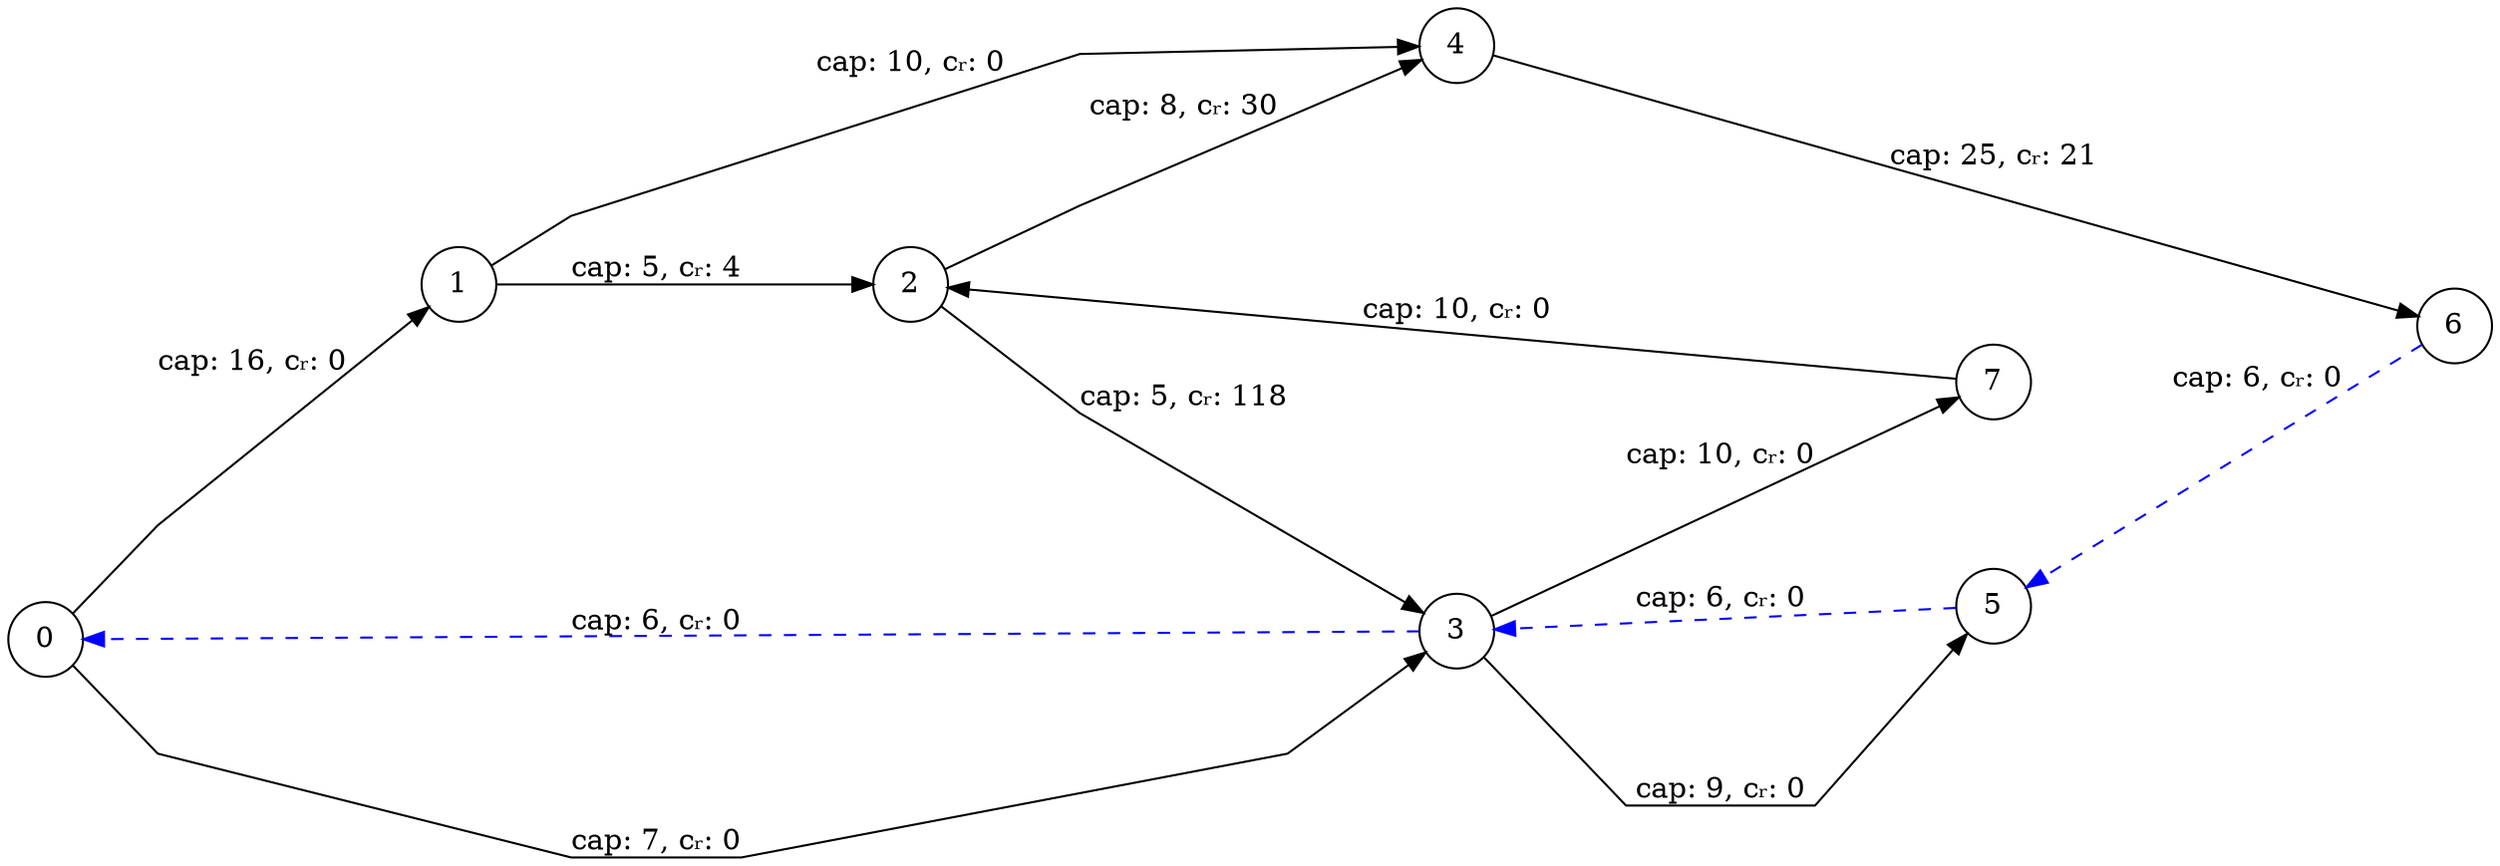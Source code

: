 digraph G {
  rankdir=LR;
  splines=polyline;
  nodesep=1.0;
  ranksep=1.0;
  node [shape=circle, width=0.5, height=0.5, fixedsize=true];
  { rank=source; 0; }
  { rank=sink; 6; }
  "0" -> "1" [label="cap: 16, cᵣ: 0", color=black];
  "0" -> "3" [label="cap: 7, cᵣ: 0", color=black];
  "3" -> "0" [label="cap: 6, cᵣ: 0", color=blue, style=dashed];
  "1" -> "2" [label="cap: 5, cᵣ: 4", color=black];
  "1" -> "4" [label="cap: 10, cᵣ: 0", color=black];
  "2" -> "3" [label="cap: 5, cᵣ: 118", color=black];
  "2" -> "4" [label="cap: 8, cᵣ: 30", color=black];
  "3" -> "7" [label="cap: 10, cᵣ: 0", color=black];
  "3" -> "5" [label="cap: 9, cᵣ: 0", color=black];
  "5" -> "3" [label="cap: 6, cᵣ: 0", color=blue, style=dashed];
  "4" -> "6" [label="cap: 25, cᵣ: 21", color=black];
  "6" -> "5" [label="cap: 6, cᵣ: 0", color=blue, style=dashed];
  "7" -> "2" [label="cap: 10, cᵣ: 0", color=black];
}
